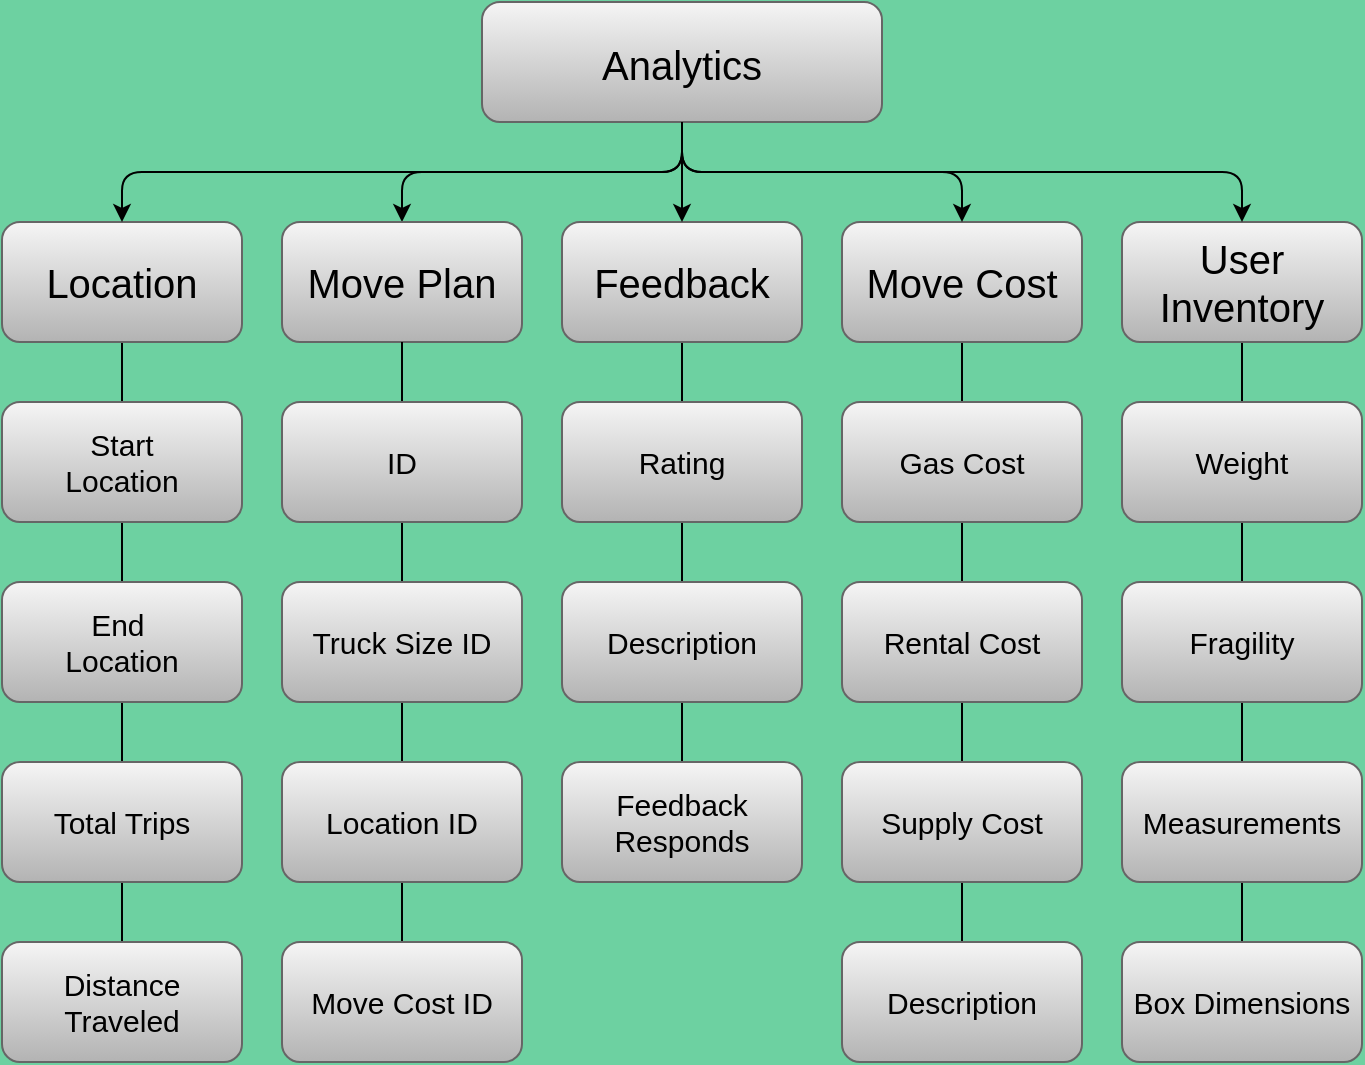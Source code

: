 <mxfile version="13.9.9" type="device"><diagram id="yDatW17nh9ocOXmkC3tT" name="Page-1"><mxGraphModel dx="1270" dy="-1651" grid="1" gridSize="10" guides="1" tooltips="1" connect="1" arrows="1" fold="1" page="1" pageScale="1" pageWidth="1169" pageHeight="827" background="#6DD1A1" math="0" shadow="0"><root><mxCell id="0"/><mxCell id="1" parent="0"/><mxCell id="5-bwAtqRZWftgv-Rtzn6-14" value="Analytics" style="fontSize=20;fillColor=#f5f5f5;strokeColor=#666666;gradientColor=#b3b3b3;rounded=1;" parent="1" vertex="1"><mxGeometry x="500" y="2620" width="200" height="60" as="geometry"/></mxCell><mxCell id="5-bwAtqRZWftgv-Rtzn6-15" value="" style="edgeStyle=orthogonalEdgeStyle;orthogonalLoop=1;jettySize=auto;html=1;exitX=0.5;exitY=1;exitDx=0;exitDy=0;" parent="1" source="5-bwAtqRZWftgv-Rtzn6-14" target="5-bwAtqRZWftgv-Rtzn6-18" edge="1"><mxGeometry relative="1" as="geometry"><mxPoint x="390.0" y="2730" as="sourcePoint"/></mxGeometry></mxCell><mxCell id="5-bwAtqRZWftgv-Rtzn6-16" value="" style="edgeStyle=orthogonalEdgeStyle;orthogonalLoop=1;jettySize=auto;html=1;endArrow=none;endFill=0;" parent="1" source="5-bwAtqRZWftgv-Rtzn6-17" target="5-bwAtqRZWftgv-Rtzn6-27" edge="1"><mxGeometry relative="1" as="geometry"/></mxCell><mxCell id="5-bwAtqRZWftgv-Rtzn6-17" value="Location" style="whiteSpace=wrap;html=1;fontSize=20;fillColor=#f5f5f5;strokeColor=#666666;gradientColor=#b3b3b3;rounded=1;" parent="1" vertex="1"><mxGeometry x="260" y="2730" width="120" height="60" as="geometry"/></mxCell><mxCell id="5-bwAtqRZWftgv-Rtzn6-18" value="Move Plan" style="whiteSpace=wrap;html=1;fontSize=20;fillColor=#f5f5f5;strokeColor=#666666;gradientColor=#b3b3b3;rounded=1;" parent="1" vertex="1"><mxGeometry x="400" y="2730" width="120" height="60" as="geometry"/></mxCell><mxCell id="5-bwAtqRZWftgv-Rtzn6-19" value="" style="edgeStyle=orthogonalEdgeStyle;orthogonalLoop=1;jettySize=auto;html=1;endFill=0;endArrow=none;" parent="1" source="5-bwAtqRZWftgv-Rtzn6-20" target="5-bwAtqRZWftgv-Rtzn6-38" edge="1"><mxGeometry relative="1" as="geometry"/></mxCell><mxCell id="5-bwAtqRZWftgv-Rtzn6-20" value="Feedback" style="whiteSpace=wrap;html=1;fontSize=20;fillColor=#f5f5f5;strokeColor=#666666;gradientColor=#b3b3b3;rounded=1;" parent="1" vertex="1"><mxGeometry x="540" y="2730" width="120" height="60" as="geometry"/></mxCell><mxCell id="5-bwAtqRZWftgv-Rtzn6-21" value="" style="edgeStyle=orthogonalEdgeStyle;orthogonalLoop=1;jettySize=auto;html=1;exitX=0.5;exitY=1;exitDx=0;exitDy=0;entryX=0.5;entryY=0;entryDx=0;entryDy=0;" parent="1" source="5-bwAtqRZWftgv-Rtzn6-14" target="5-bwAtqRZWftgv-Rtzn6-20" edge="1"><mxGeometry relative="1" as="geometry"><mxPoint x="390.0" y="2730" as="sourcePoint"/><mxPoint x="530.0" y="2820" as="targetPoint"/></mxGeometry></mxCell><mxCell id="5-bwAtqRZWftgv-Rtzn6-22" value="" style="edgeStyle=orthogonalEdgeStyle;orthogonalLoop=1;jettySize=auto;html=1;exitX=0.5;exitY=1;exitDx=0;exitDy=0;entryX=0.5;entryY=0;entryDx=0;entryDy=0;" parent="1" source="5-bwAtqRZWftgv-Rtzn6-14" target="5-bwAtqRZWftgv-Rtzn6-17" edge="1"><mxGeometry relative="1" as="geometry"><mxPoint x="390.0" y="2730" as="sourcePoint"/><mxPoint x="259.41" y="2830" as="targetPoint"/></mxGeometry></mxCell><mxCell id="5-bwAtqRZWftgv-Rtzn6-23" value="" style="edgeStyle=orthogonalEdgeStyle;orthogonalLoop=1;jettySize=auto;html=1;endFill=0;endArrow=none;" parent="1" source="5-bwAtqRZWftgv-Rtzn6-24" target="5-bwAtqRZWftgv-Rtzn6-43" edge="1"><mxGeometry relative="1" as="geometry"/></mxCell><mxCell id="5-bwAtqRZWftgv-Rtzn6-24" value="Move Cost" style="whiteSpace=wrap;html=1;fontSize=20;fillColor=#f5f5f5;strokeColor=#666666;gradientColor=#b3b3b3;rounded=1;" parent="1" vertex="1"><mxGeometry x="680" y="2730" width="120" height="60" as="geometry"/></mxCell><mxCell id="5-bwAtqRZWftgv-Rtzn6-25" value="" style="edgeStyle=orthogonalEdgeStyle;orthogonalLoop=1;jettySize=auto;html=1;exitX=0.5;exitY=1;exitDx=0;exitDy=0;entryX=0.5;entryY=0;entryDx=0;entryDy=0;" parent="1" source="5-bwAtqRZWftgv-Rtzn6-14" target="5-bwAtqRZWftgv-Rtzn6-24" edge="1"><mxGeometry relative="1" as="geometry"><mxPoint x="610.0" y="2650" as="sourcePoint"/><mxPoint x="740" y="2700" as="targetPoint"/></mxGeometry></mxCell><mxCell id="5-bwAtqRZWftgv-Rtzn6-26" value="" style="edgeStyle=orthogonalEdgeStyle;orthogonalLoop=1;jettySize=auto;html=1;endFill=0;endArrow=none;" parent="1" source="5-bwAtqRZWftgv-Rtzn6-27" target="5-bwAtqRZWftgv-Rtzn6-29" edge="1"><mxGeometry relative="1" as="geometry"/></mxCell><mxCell id="5-bwAtqRZWftgv-Rtzn6-27" value="Start&lt;br style=&quot;font-size: 15px;&quot;&gt;Location" style="whiteSpace=wrap;html=1;fontSize=15;fillColor=#f5f5f5;strokeColor=#666666;gradientColor=#b3b3b3;rounded=1;" parent="1" vertex="1"><mxGeometry x="260" y="2820" width="120" height="60" as="geometry"/></mxCell><mxCell id="5-bwAtqRZWftgv-Rtzn6-28" value="" style="edgeStyle=orthogonalEdgeStyle;orthogonalLoop=1;jettySize=auto;html=1;endFill=0;endArrow=none;" parent="1" source="5-bwAtqRZWftgv-Rtzn6-29" target="5-bwAtqRZWftgv-Rtzn6-58" edge="1"><mxGeometry relative="1" as="geometry"/></mxCell><mxCell id="5-bwAtqRZWftgv-Rtzn6-29" value="End&amp;nbsp;&lt;br&gt;Location" style="whiteSpace=wrap;html=1;fontSize=15;fillColor=#f5f5f5;strokeColor=#666666;gradientColor=#b3b3b3;rounded=1;" parent="1" vertex="1"><mxGeometry x="260" y="2910" width="120" height="60" as="geometry"/></mxCell><mxCell id="5-bwAtqRZWftgv-Rtzn6-30" value="" style="edgeStyle=orthogonalEdgeStyle;orthogonalLoop=1;jettySize=auto;html=1;exitX=0.5;exitY=1;exitDx=0;exitDy=0;endFill=0;endArrow=none;" parent="1" source="5-bwAtqRZWftgv-Rtzn6-18" target="5-bwAtqRZWftgv-Rtzn6-32" edge="1"><mxGeometry relative="1" as="geometry"><mxPoint x="459.941" y="2810" as="sourcePoint"/></mxGeometry></mxCell><mxCell id="5-bwAtqRZWftgv-Rtzn6-31" value="" style="edgeStyle=orthogonalEdgeStyle;orthogonalLoop=1;jettySize=auto;html=1;endFill=0;endArrow=none;" parent="1" source="5-bwAtqRZWftgv-Rtzn6-32" target="5-bwAtqRZWftgv-Rtzn6-34" edge="1"><mxGeometry relative="1" as="geometry"/></mxCell><mxCell id="5-bwAtqRZWftgv-Rtzn6-32" value="ID" style="whiteSpace=wrap;html=1;fontSize=15;fillColor=#f5f5f5;strokeColor=#666666;gradientColor=#b3b3b3;rounded=1;" parent="1" vertex="1"><mxGeometry x="400" y="2820" width="120" height="60" as="geometry"/></mxCell><mxCell id="5-bwAtqRZWftgv-Rtzn6-33" value="" style="edgeStyle=orthogonalEdgeStyle;orthogonalLoop=1;jettySize=auto;html=1;endFill=0;endArrow=none;" parent="1" source="5-bwAtqRZWftgv-Rtzn6-34" target="5-bwAtqRZWftgv-Rtzn6-36" edge="1"><mxGeometry relative="1" as="geometry"/></mxCell><mxCell id="5-bwAtqRZWftgv-Rtzn6-34" value="Truck Size ID" style="whiteSpace=wrap;html=1;fontSize=15;fillColor=#f5f5f5;strokeColor=#666666;gradientColor=#b3b3b3;rounded=1;" parent="1" vertex="1"><mxGeometry x="400" y="2910" width="120" height="60" as="geometry"/></mxCell><mxCell id="5-bwAtqRZWftgv-Rtzn6-35" value="" style="edgeStyle=orthogonalEdgeStyle;orthogonalLoop=1;jettySize=auto;html=1;endFill=0;endArrow=none;" parent="1" source="5-bwAtqRZWftgv-Rtzn6-36" target="5-bwAtqRZWftgv-Rtzn6-59" edge="1"><mxGeometry relative="1" as="geometry"/></mxCell><mxCell id="5-bwAtqRZWftgv-Rtzn6-36" value="Location ID" style="whiteSpace=wrap;html=1;fontSize=15;fillColor=#f5f5f5;strokeColor=#666666;gradientColor=#b3b3b3;rounded=1;" parent="1" vertex="1"><mxGeometry x="400" y="3000" width="120" height="60" as="geometry"/></mxCell><mxCell id="5-bwAtqRZWftgv-Rtzn6-37" value="" style="edgeStyle=orthogonalEdgeStyle;orthogonalLoop=1;jettySize=auto;html=1;endFill=0;endArrow=none;" parent="1" source="5-bwAtqRZWftgv-Rtzn6-38" target="5-bwAtqRZWftgv-Rtzn6-40" edge="1"><mxGeometry relative="1" as="geometry"/></mxCell><mxCell id="5-bwAtqRZWftgv-Rtzn6-38" value="Rating" style="whiteSpace=wrap;html=1;fontSize=15;fillColor=#f5f5f5;strokeColor=#666666;gradientColor=#b3b3b3;rounded=1;" parent="1" vertex="1"><mxGeometry x="540" y="2820" width="120" height="60" as="geometry"/></mxCell><mxCell id="5-bwAtqRZWftgv-Rtzn6-39" value="" style="edgeStyle=orthogonalEdgeStyle;orthogonalLoop=1;jettySize=auto;html=1;endFill=0;endArrow=none;" parent="1" source="5-bwAtqRZWftgv-Rtzn6-40" target="5-bwAtqRZWftgv-Rtzn6-41" edge="1"><mxGeometry relative="1" as="geometry"/></mxCell><mxCell id="5-bwAtqRZWftgv-Rtzn6-40" value="Description" style="whiteSpace=wrap;html=1;fontSize=15;fillColor=#f5f5f5;strokeColor=#666666;gradientColor=#b3b3b3;rounded=1;" parent="1" vertex="1"><mxGeometry x="540" y="2910" width="120" height="60" as="geometry"/></mxCell><mxCell id="5-bwAtqRZWftgv-Rtzn6-41" value="Feedback Responds" style="whiteSpace=wrap;html=1;fontSize=15;fillColor=#f5f5f5;strokeColor=#666666;gradientColor=#b3b3b3;rounded=1;" parent="1" vertex="1"><mxGeometry x="540" y="3000" width="120" height="60" as="geometry"/></mxCell><mxCell id="5-bwAtqRZWftgv-Rtzn6-42" value="" style="edgeStyle=orthogonalEdgeStyle;orthogonalLoop=1;jettySize=auto;html=1;endFill=0;endArrow=none;" parent="1" source="5-bwAtqRZWftgv-Rtzn6-43" target="5-bwAtqRZWftgv-Rtzn6-45" edge="1"><mxGeometry relative="1" as="geometry"/></mxCell><mxCell id="5-bwAtqRZWftgv-Rtzn6-43" value="Gas Cost" style="whiteSpace=wrap;html=1;fontSize=15;fillColor=#f5f5f5;strokeColor=#666666;gradientColor=#b3b3b3;rounded=1;" parent="1" vertex="1"><mxGeometry x="680" y="2820" width="120" height="60" as="geometry"/></mxCell><mxCell id="5-bwAtqRZWftgv-Rtzn6-44" value="" style="edgeStyle=orthogonalEdgeStyle;orthogonalLoop=1;jettySize=auto;html=1;endFill=0;endArrow=none;" parent="1" source="5-bwAtqRZWftgv-Rtzn6-45" target="5-bwAtqRZWftgv-Rtzn6-47" edge="1"><mxGeometry relative="1" as="geometry"/></mxCell><mxCell id="5-bwAtqRZWftgv-Rtzn6-45" value="Rental Cost" style="whiteSpace=wrap;html=1;fontSize=15;fillColor=#f5f5f5;strokeColor=#666666;gradientColor=#b3b3b3;rounded=1;" parent="1" vertex="1"><mxGeometry x="680" y="2910" width="120" height="60" as="geometry"/></mxCell><mxCell id="5-bwAtqRZWftgv-Rtzn6-46" value="" style="edgeStyle=orthogonalEdgeStyle;orthogonalLoop=1;jettySize=auto;html=1;endFill=0;endArrow=none;" parent="1" source="5-bwAtqRZWftgv-Rtzn6-47" target="5-bwAtqRZWftgv-Rtzn6-60" edge="1"><mxGeometry relative="1" as="geometry"/></mxCell><mxCell id="5-bwAtqRZWftgv-Rtzn6-47" value="Supply Cost" style="whiteSpace=wrap;html=1;fontSize=15;fillColor=#f5f5f5;strokeColor=#666666;gradientColor=#b3b3b3;rounded=1;" parent="1" vertex="1"><mxGeometry x="680" y="3000" width="120" height="60" as="geometry"/></mxCell><mxCell id="5-bwAtqRZWftgv-Rtzn6-48" value="" style="edgeStyle=orthogonalEdgeStyle;orthogonalLoop=1;jettySize=auto;html=1;endFill=0;endArrow=none;" parent="1" source="5-bwAtqRZWftgv-Rtzn6-49" target="5-bwAtqRZWftgv-Rtzn6-51" edge="1"><mxGeometry relative="1" as="geometry"/></mxCell><mxCell id="5-bwAtqRZWftgv-Rtzn6-49" value="User Inventory" style="whiteSpace=wrap;html=1;fontSize=20;fillColor=#f5f5f5;strokeColor=#666666;gradientColor=#b3b3b3;rounded=1;" parent="1" vertex="1"><mxGeometry x="820" y="2730" width="120" height="60" as="geometry"/></mxCell><mxCell id="5-bwAtqRZWftgv-Rtzn6-50" value="" style="edgeStyle=orthogonalEdgeStyle;orthogonalLoop=1;jettySize=auto;html=1;endFill=0;endArrow=none;" parent="1" source="5-bwAtqRZWftgv-Rtzn6-51" target="5-bwAtqRZWftgv-Rtzn6-53" edge="1"><mxGeometry relative="1" as="geometry"/></mxCell><mxCell id="5-bwAtqRZWftgv-Rtzn6-51" value="Weight" style="whiteSpace=wrap;html=1;fontSize=15;fillColor=#f5f5f5;strokeColor=#666666;gradientColor=#b3b3b3;rounded=1;" parent="1" vertex="1"><mxGeometry x="820" y="2820" width="120" height="60" as="geometry"/></mxCell><mxCell id="5-bwAtqRZWftgv-Rtzn6-52" value="" style="edgeStyle=orthogonalEdgeStyle;orthogonalLoop=1;jettySize=auto;html=1;endFill=0;endArrow=none;" parent="1" source="5-bwAtqRZWftgv-Rtzn6-53" target="5-bwAtqRZWftgv-Rtzn6-55" edge="1"><mxGeometry relative="1" as="geometry"/></mxCell><mxCell id="5-bwAtqRZWftgv-Rtzn6-53" value="Fragility" style="whiteSpace=wrap;html=1;fontSize=15;fillColor=#f5f5f5;strokeColor=#666666;gradientColor=#b3b3b3;rounded=1;" parent="1" vertex="1"><mxGeometry x="820" y="2910" width="120" height="60" as="geometry"/></mxCell><mxCell id="5-bwAtqRZWftgv-Rtzn6-54" value="" style="edgeStyle=orthogonalEdgeStyle;orthogonalLoop=1;jettySize=auto;html=1;endFill=0;endArrow=none;" parent="1" source="5-bwAtqRZWftgv-Rtzn6-55" target="5-bwAtqRZWftgv-Rtzn6-61" edge="1"><mxGeometry relative="1" as="geometry"/></mxCell><mxCell id="5-bwAtqRZWftgv-Rtzn6-55" value="Measurements" style="whiteSpace=wrap;html=1;fontSize=15;fillColor=#f5f5f5;strokeColor=#666666;gradientColor=#b3b3b3;rounded=1;" parent="1" vertex="1"><mxGeometry x="820" y="3000" width="120" height="60" as="geometry"/></mxCell><mxCell id="5-bwAtqRZWftgv-Rtzn6-56" value="" style="edgeStyle=orthogonalEdgeStyle;orthogonalLoop=1;jettySize=auto;html=1;exitX=0.5;exitY=1;exitDx=0;exitDy=0;entryX=0.5;entryY=0;entryDx=0;entryDy=0;" parent="1" source="5-bwAtqRZWftgv-Rtzn6-14" target="5-bwAtqRZWftgv-Rtzn6-49" edge="1"><mxGeometry relative="1" as="geometry"><mxPoint x="540" y="2690" as="sourcePoint"/><mxPoint x="750" y="2740" as="targetPoint"/></mxGeometry></mxCell><mxCell id="5-bwAtqRZWftgv-Rtzn6-57" value="" style="edgeStyle=orthogonalEdgeStyle;orthogonalLoop=1;jettySize=auto;html=1;endFill=0;endArrow=none;" parent="1" source="5-bwAtqRZWftgv-Rtzn6-58" target="5-bwAtqRZWftgv-Rtzn6-62" edge="1"><mxGeometry relative="1" as="geometry"/></mxCell><mxCell id="5-bwAtqRZWftgv-Rtzn6-58" value="Total Trips" style="whiteSpace=wrap;html=1;fontSize=15;fillColor=#f5f5f5;strokeColor=#666666;gradientColor=#b3b3b3;rounded=1;" parent="1" vertex="1"><mxGeometry x="260" y="3000" width="120" height="60" as="geometry"/></mxCell><mxCell id="5-bwAtqRZWftgv-Rtzn6-59" value="Move Cost ID" style="whiteSpace=wrap;html=1;fontSize=15;fillColor=#f5f5f5;strokeColor=#666666;gradientColor=#b3b3b3;rounded=1;" parent="1" vertex="1"><mxGeometry x="400" y="3090" width="120" height="60" as="geometry"/></mxCell><mxCell id="5-bwAtqRZWftgv-Rtzn6-60" value="Description" style="whiteSpace=wrap;html=1;fontSize=15;fillColor=#f5f5f5;strokeColor=#666666;gradientColor=#b3b3b3;rounded=1;" parent="1" vertex="1"><mxGeometry x="680" y="3090" width="120" height="60" as="geometry"/></mxCell><mxCell id="5-bwAtqRZWftgv-Rtzn6-61" value="Box Dimensions" style="whiteSpace=wrap;html=1;fontSize=15;fillColor=#f5f5f5;strokeColor=#666666;gradientColor=#b3b3b3;rounded=1;" parent="1" vertex="1"><mxGeometry x="820" y="3090" width="120" height="60" as="geometry"/></mxCell><mxCell id="5-bwAtqRZWftgv-Rtzn6-62" value="Distance Traveled" style="whiteSpace=wrap;html=1;fontSize=15;fillColor=#f5f5f5;strokeColor=#666666;gradientColor=#b3b3b3;rounded=1;" parent="1" vertex="1"><mxGeometry x="260" y="3090" width="120" height="60" as="geometry"/></mxCell></root></mxGraphModel></diagram></mxfile>